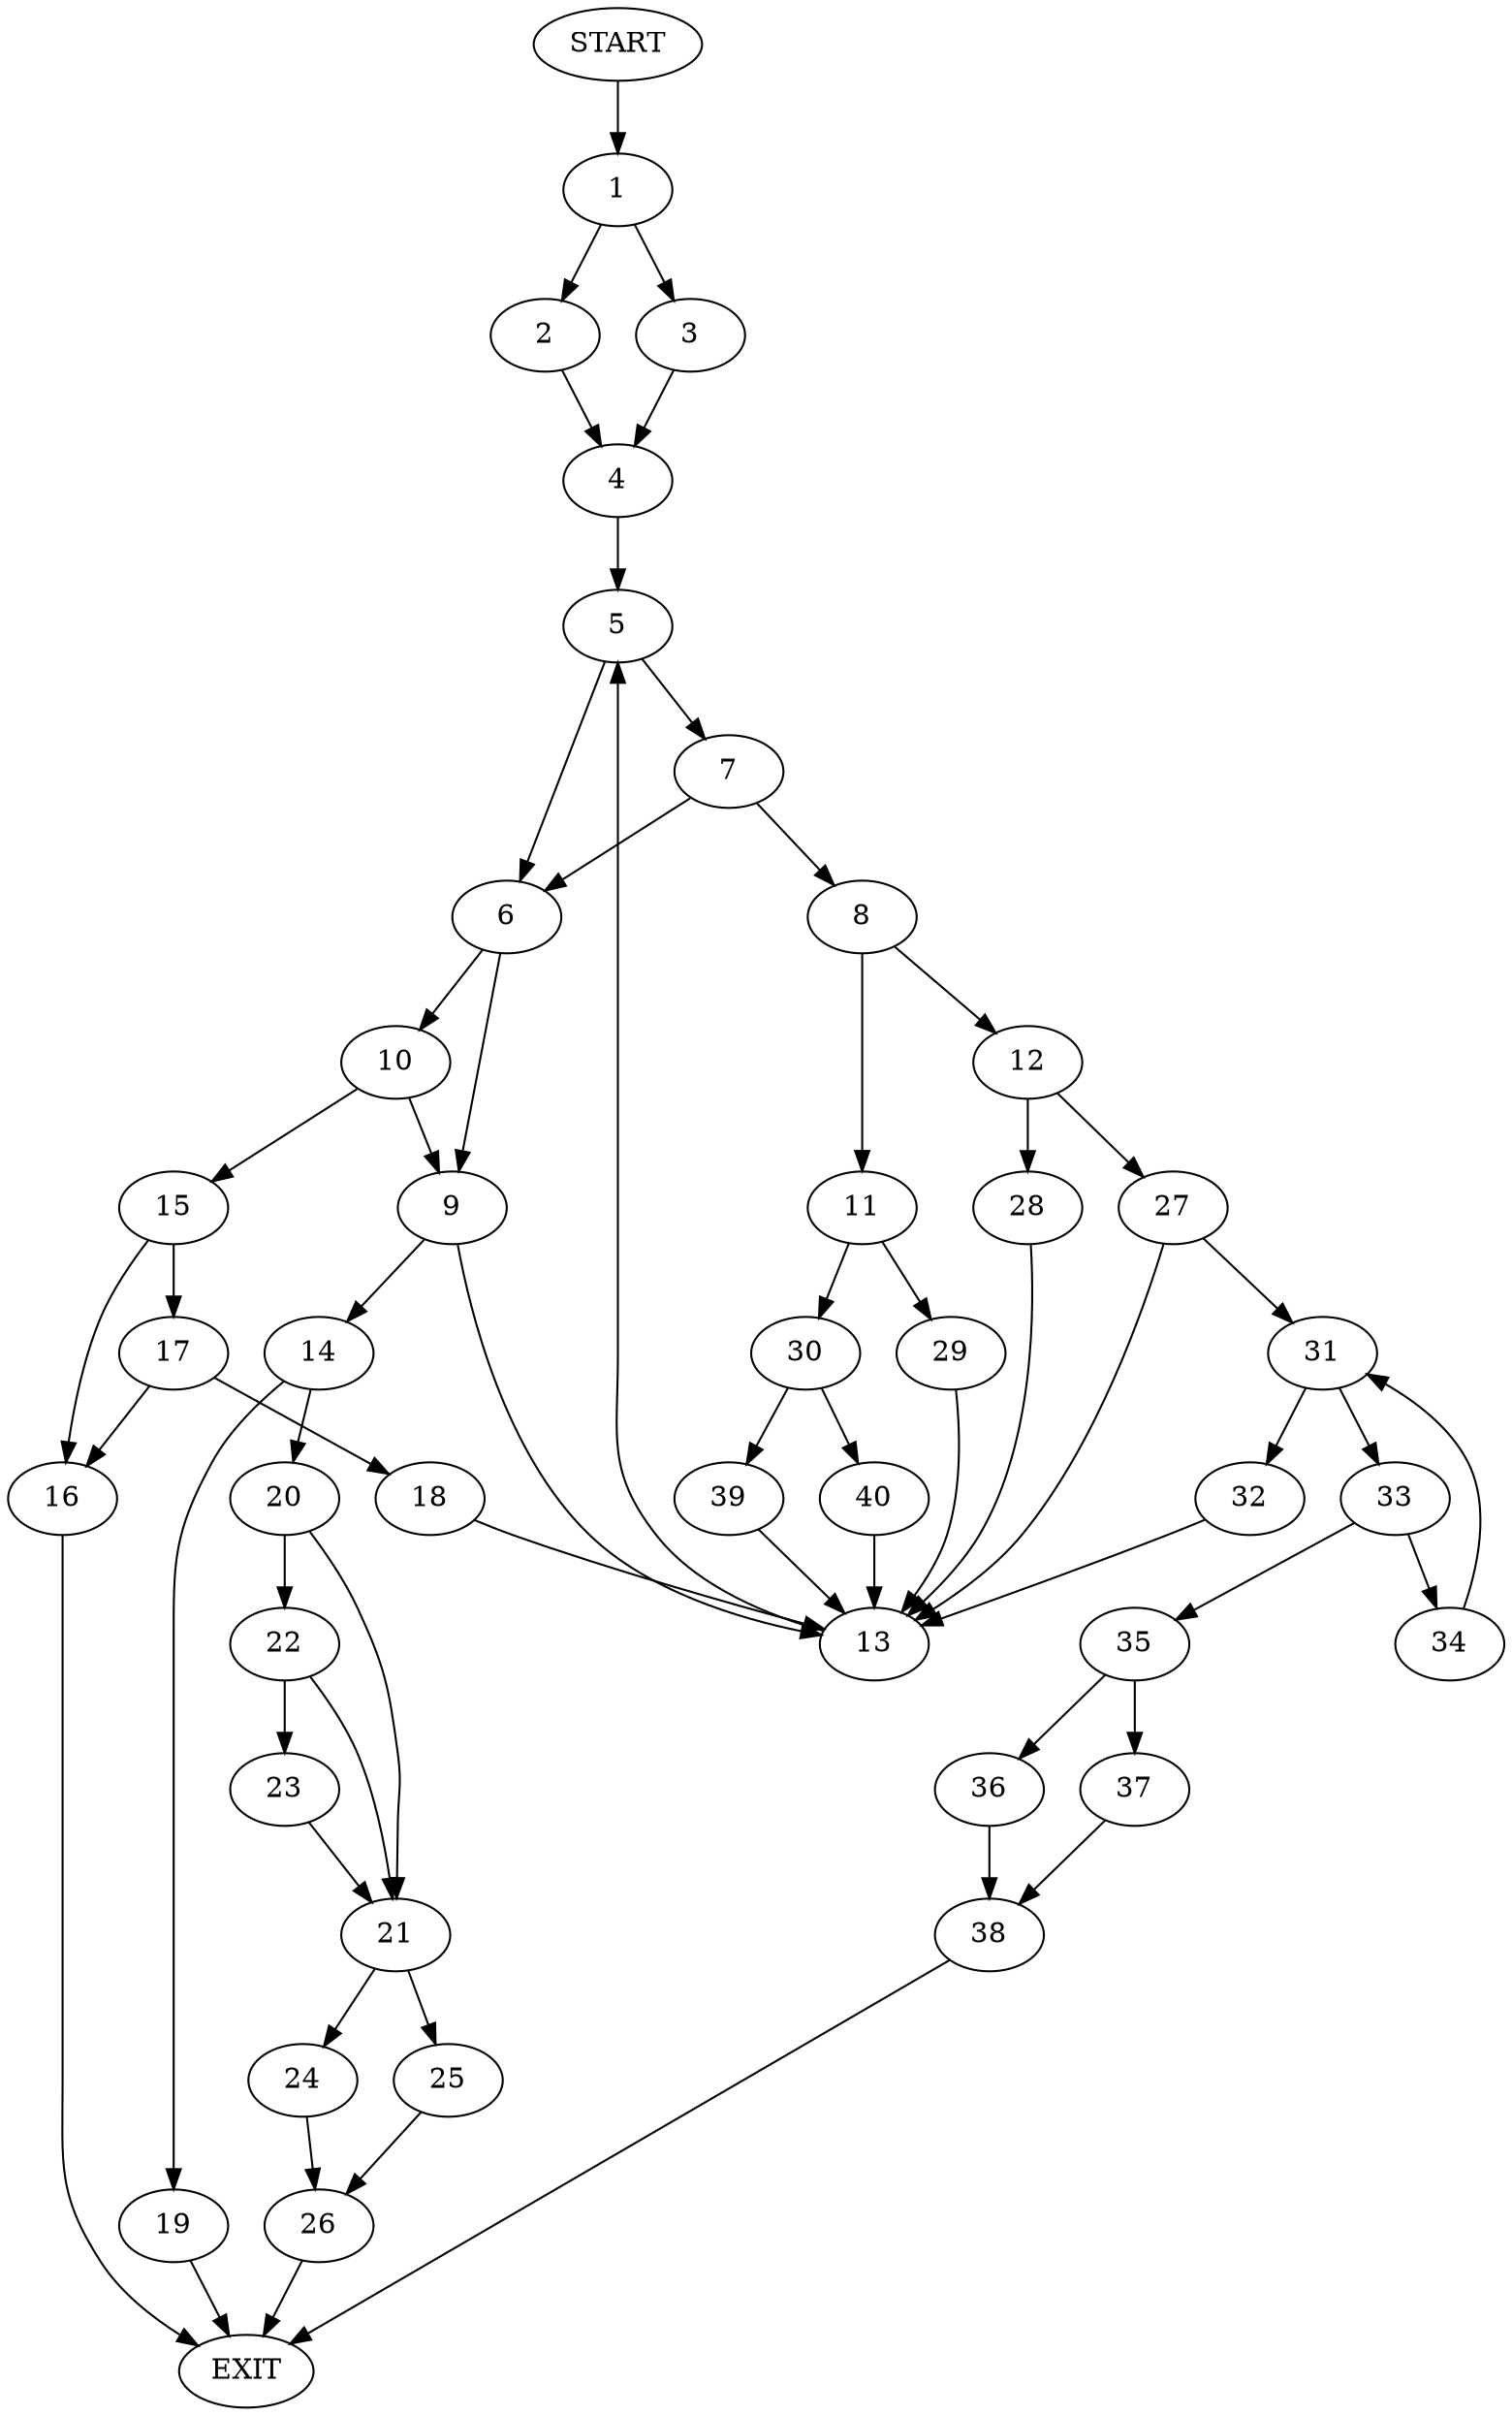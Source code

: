 digraph {
0 [label="START"]
41 [label="EXIT"]
0 -> 1
1 -> 2
1 -> 3
2 -> 4
3 -> 4
4 -> 5
5 -> 6
5 -> 7
7 -> 6
7 -> 8
6 -> 9
6 -> 10
8 -> 11
8 -> 12
9 -> 13
9 -> 14
10 -> 9
10 -> 15
15 -> 16
15 -> 17
17 -> 18
17 -> 16
16 -> 41
18 -> 13
13 -> 5
14 -> 19
14 -> 20
19 -> 41
20 -> 21
20 -> 22
22 -> 23
22 -> 21
21 -> 24
21 -> 25
23 -> 21
24 -> 26
25 -> 26
26 -> 41
12 -> 27
12 -> 28
11 -> 29
11 -> 30
28 -> 13
27 -> 13
27 -> 31
31 -> 32
31 -> 33
32 -> 13
33 -> 34
33 -> 35
34 -> 31
35 -> 36
35 -> 37
36 -> 38
37 -> 38
38 -> 41
29 -> 13
30 -> 39
30 -> 40
40 -> 13
39 -> 13
}
